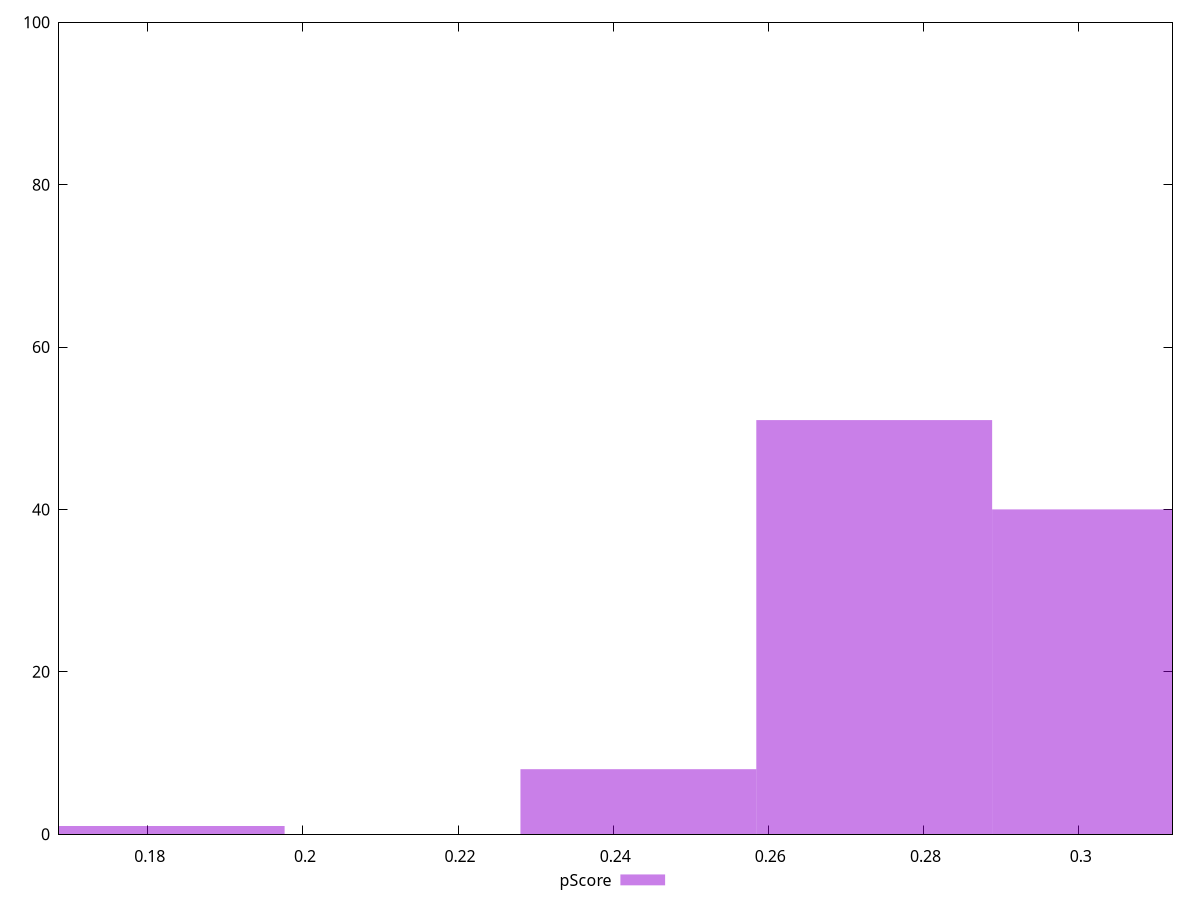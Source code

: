 reset

$pScore <<EOF
0.24324136666149518 8
0.30405170832686895 40
0.27364653749418205 51
0.18243102499612138 1
EOF

set key outside below
set boxwidth 0.030405170832686897
set xrange [0.1685497042332389:0.3121001998375601]
set yrange [0:100]
set trange [0:100]
set style fill transparent solid 0.5 noborder
set terminal svg size 640, 490 enhanced background rgb 'white'
set output "reports/report_00031_2021-02-24T23-18-18.084Z/max-potential-fid/samples/astro/pScore/histogram.svg"

plot $pScore title "pScore" with boxes

reset
